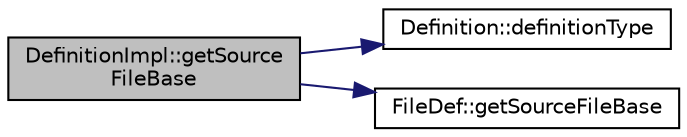 digraph "DefinitionImpl::getSourceFileBase"
{
 // LATEX_PDF_SIZE
  edge [fontname="Helvetica",fontsize="10",labelfontname="Helvetica",labelfontsize="10"];
  node [fontname="Helvetica",fontsize="10",shape=record];
  rankdir="LR";
  Node1 [label="DefinitionImpl::getSource\lFileBase",height=0.2,width=0.4,color="black", fillcolor="grey75", style="filled", fontcolor="black",tooltip=" "];
  Node1 -> Node2 [color="midnightblue",fontsize="10",style="solid",fontname="Helvetica"];
  Node2 [label="Definition::definitionType",height=0.2,width=0.4,color="black", fillcolor="white", style="filled",URL="$classDefinition.html#a526c39074637d4b17a3f67df56d961ff",tooltip=" "];
  Node1 -> Node3 [color="midnightblue",fontsize="10",style="solid",fontname="Helvetica"];
  Node3 [label="FileDef::getSourceFileBase",height=0.2,width=0.4,color="black", fillcolor="white", style="filled",URL="$classFileDef.html#a284baec5302b8b20fc1c08088ff4e906",tooltip=" "];
}
